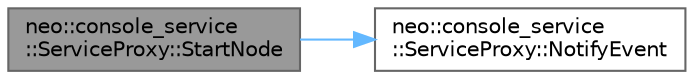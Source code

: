 digraph "neo::console_service::ServiceProxy::StartNode"
{
 // LATEX_PDF_SIZE
  bgcolor="transparent";
  edge [fontname=Helvetica,fontsize=10,labelfontname=Helvetica,labelfontsize=10];
  node [fontname=Helvetica,fontsize=10,shape=box,height=0.2,width=0.4];
  rankdir="LR";
  Node1 [id="Node000001",label="neo::console_service\l::ServiceProxy::StartNode",height=0.2,width=0.4,color="gray40", fillcolor="grey60", style="filled", fontcolor="black",tooltip="Start the node services."];
  Node1 -> Node2 [id="edge1_Node000001_Node000002",color="steelblue1",style="solid",tooltip=" "];
  Node2 [id="Node000002",label="neo::console_service\l::ServiceProxy::NotifyEvent",height=0.2,width=0.4,color="grey40", fillcolor="white", style="filled",URL="$classneo_1_1console__service_1_1_service_proxy.html#ad9abbc9f54def48fbde6de1a45cd2654",tooltip="Notify event callback if set."];
}
